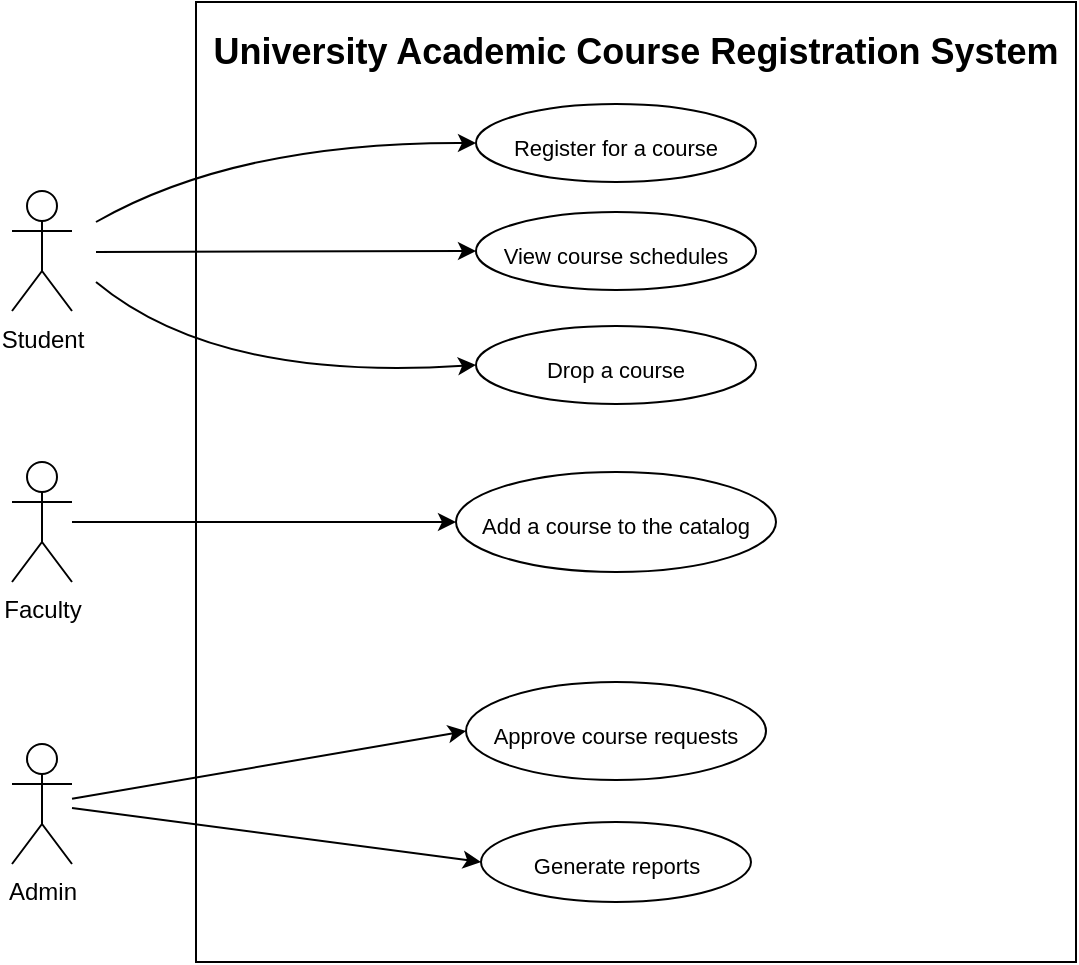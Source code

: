 <mxfile>
    <diagram id="E-j8IQdRgvoBVb95Qew-" name="Page-1">
        <mxGraphModel dx="856" dy="668" grid="1" gridSize="10" guides="1" tooltips="1" connect="1" arrows="1" fold="1" page="1" pageScale="1" pageWidth="850" pageHeight="1100" math="0" shadow="0">
            <root>
                <mxCell id="0"/>
                <mxCell id="1" parent="0"/>
                <mxCell id="6" value="" style="rounded=0;whiteSpace=wrap;html=1;fontStyle=0" vertex="1" parent="1">
                    <mxGeometry x="250" y="290" width="440" height="480" as="geometry"/>
                </mxCell>
                <mxCell id="15" value="" style="edgeStyle=none;html=1;fontSize=11;entryX=0;entryY=0.5;entryDx=0;entryDy=0;" edge="1" parent="1">
                    <mxGeometry relative="1" as="geometry">
                        <mxPoint x="200" y="415" as="sourcePoint"/>
                        <mxPoint x="390.0" y="414.5" as="targetPoint"/>
                    </mxGeometry>
                </mxCell>
                <mxCell id="2" value="Student" style="shape=umlActor;verticalLabelPosition=bottom;verticalAlign=top;html=1;outlineConnect=0;" vertex="1" parent="1">
                    <mxGeometry x="158" y="384.5" width="30" height="60" as="geometry"/>
                </mxCell>
                <mxCell id="14" value="" style="edgeStyle=none;html=1;fontSize=11;entryX=0;entryY=0.5;entryDx=0;entryDy=0;" edge="1" parent="1" source="3" target="11">
                    <mxGeometry relative="1" as="geometry">
                        <mxPoint x="220" y="550" as="targetPoint"/>
                    </mxGeometry>
                </mxCell>
                <mxCell id="3" value="Faculty" style="shape=umlActor;verticalLabelPosition=bottom;verticalAlign=top;html=1;outlineConnect=0;" vertex="1" parent="1">
                    <mxGeometry x="158" y="520" width="30" height="60" as="geometry"/>
                </mxCell>
                <mxCell id="19" value="" style="edgeStyle=none;html=1;fontSize=11;entryX=0;entryY=0.5;entryDx=0;entryDy=0;" edge="1" parent="1" source="4" target="12">
                    <mxGeometry relative="1" as="geometry"/>
                </mxCell>
                <mxCell id="20" value="" style="edgeStyle=none;html=1;fontSize=11;entryX=0;entryY=0.5;entryDx=0;entryDy=0;" edge="1" parent="1" source="4" target="13">
                    <mxGeometry relative="1" as="geometry"/>
                </mxCell>
                <mxCell id="4" value="Admin" style="shape=umlActor;verticalLabelPosition=bottom;verticalAlign=top;html=1;outlineConnect=0;" vertex="1" parent="1">
                    <mxGeometry x="158" y="661" width="30" height="60" as="geometry"/>
                </mxCell>
                <mxCell id="7" value="&lt;b&gt;&lt;font style=&quot;font-size: 18px;&quot;&gt;University Academic Course Registration System&lt;/font&gt;&lt;/b&gt;" style="text;html=1;strokeColor=none;fillColor=none;align=center;verticalAlign=middle;whiteSpace=wrap;rounded=0;" vertex="1" parent="1">
                    <mxGeometry x="250" y="300" width="440" height="30" as="geometry"/>
                </mxCell>
                <mxCell id="8" value="&lt;font style=&quot;font-size: 11px;&quot;&gt;Register for a course&lt;/font&gt;" style="ellipse;whiteSpace=wrap;html=1;fontSize=18;" vertex="1" parent="1">
                    <mxGeometry x="390" y="341" width="140" height="39" as="geometry"/>
                </mxCell>
                <mxCell id="9" value="&lt;font style=&quot;font-size: 11px;&quot;&gt;View course schedules&lt;/font&gt;&lt;span style=&quot;color: rgba(0, 0, 0, 0); font-family: monospace; font-size: 0px; text-align: start;&quot;&gt;%3CmxGraphModel%3E%3Croot%3E%3CmxCell%20id%3D%220%22%2F%3E%3CmxCell%20id%3D%221%22%20parent%3D%220%22%2F%3E%3CmxCell%20id%3D%222%22%20value%3D%22%26lt%3Bfont%20style%3D%26quot%3Bfont-size%3A%2011px%3B%26quot%3B%26gt%3BRegister%20for%20a%20course%26lt%3B%2Ffont%26gt%3B%22%20style%3D%22ellipse%3BwhiteSpace%3Dwrap%3Bhtml%3D1%3BfontSize%3D18%3B%22%20vertex%3D%221%22%20parent%3D%221%22%3E%3CmxGeometry%20x%3D%22390%22%20y%3D%22341%22%20width%3D%22140%22%20height%3D%2239%22%20as%3D%22geometry%22%2F%3E%3C%2FmxCell%3E%3C%2Froot%3E%3C%2FmxGraphModel%3E&lt;/span&gt;" style="ellipse;whiteSpace=wrap;html=1;fontSize=18;" vertex="1" parent="1">
                    <mxGeometry x="390" y="395" width="140" height="39" as="geometry"/>
                </mxCell>
                <mxCell id="10" value="&lt;font style=&quot;font-size: 11px;&quot;&gt;Drop a course&lt;/font&gt;" style="ellipse;whiteSpace=wrap;html=1;fontSize=18;" vertex="1" parent="1">
                    <mxGeometry x="390" y="452" width="140" height="39" as="geometry"/>
                </mxCell>
                <mxCell id="11" value="&lt;font style=&quot;font-size: 11px;&quot;&gt;Add a course to the catalog&lt;/font&gt;" style="ellipse;whiteSpace=wrap;html=1;fontSize=18;" vertex="1" parent="1">
                    <mxGeometry x="380" y="525" width="160" height="50" as="geometry"/>
                </mxCell>
                <mxCell id="12" value="&lt;font style=&quot;font-size: 11px;&quot;&gt;Approve course requests&lt;/font&gt;" style="ellipse;whiteSpace=wrap;html=1;fontSize=18;" vertex="1" parent="1">
                    <mxGeometry x="385" y="630" width="150" height="49" as="geometry"/>
                </mxCell>
                <mxCell id="13" value="&lt;font style=&quot;font-size: 11px;&quot;&gt;Generate reports&lt;/font&gt;" style="ellipse;whiteSpace=wrap;html=1;fontSize=18;" vertex="1" parent="1">
                    <mxGeometry x="392.5" y="700" width="135" height="40" as="geometry"/>
                </mxCell>
                <mxCell id="17" value="" style="curved=1;endArrow=classic;html=1;fontSize=11;entryX=0;entryY=0.5;entryDx=0;entryDy=0;" edge="1" parent="1" target="8">
                    <mxGeometry width="50" height="50" relative="1" as="geometry">
                        <mxPoint x="200" y="400" as="sourcePoint"/>
                        <mxPoint x="440" y="450" as="targetPoint"/>
                        <Array as="points">
                            <mxPoint x="270" y="360"/>
                        </Array>
                    </mxGeometry>
                </mxCell>
                <mxCell id="18" value="" style="curved=1;endArrow=classic;html=1;fontSize=11;entryX=0;entryY=0.5;entryDx=0;entryDy=0;" edge="1" parent="1" target="10">
                    <mxGeometry width="50" height="50" relative="1" as="geometry">
                        <mxPoint x="200" y="430" as="sourcePoint"/>
                        <mxPoint x="400.0" y="370.5" as="targetPoint"/>
                        <Array as="points">
                            <mxPoint x="260" y="480"/>
                        </Array>
                    </mxGeometry>
                </mxCell>
            </root>
        </mxGraphModel>
    </diagram>
</mxfile>
